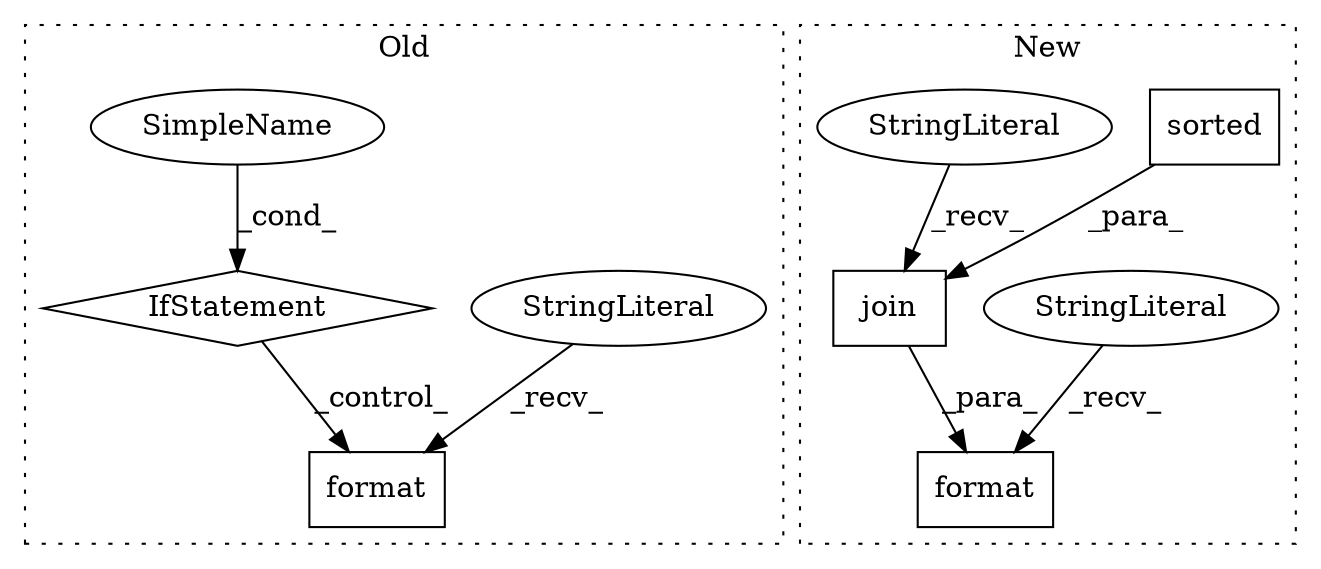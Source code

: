 digraph G {
subgraph cluster0 {
1 [label="format" a="32" s="1761,1790" l="7,1" shape="box"];
3 [label="StringLiteral" a="45" s="1690" l="70" shape="ellipse"];
4 [label="IfStatement" a="25" s="1647,1676" l="4,2" shape="diamond"];
5 [label="SimpleName" a="42" s="" l="" shape="ellipse"];
label = "Old";
style="dotted";
}
subgraph cluster1 {
2 [label="sorted" a="32" s="1561,1579" l="7,1" shape="box"];
6 [label="join" a="32" s="1556,1580" l="5,1" shape="box"];
7 [label="format" a="32" s="1509,1581" l="7,1" shape="box"];
8 [label="StringLiteral" a="45" s="1426" l="82" shape="ellipse"];
9 [label="StringLiteral" a="45" s="1551" l="4" shape="ellipse"];
label = "New";
style="dotted";
}
2 -> 6 [label="_para_"];
3 -> 1 [label="_recv_"];
4 -> 1 [label="_control_"];
5 -> 4 [label="_cond_"];
6 -> 7 [label="_para_"];
8 -> 7 [label="_recv_"];
9 -> 6 [label="_recv_"];
}